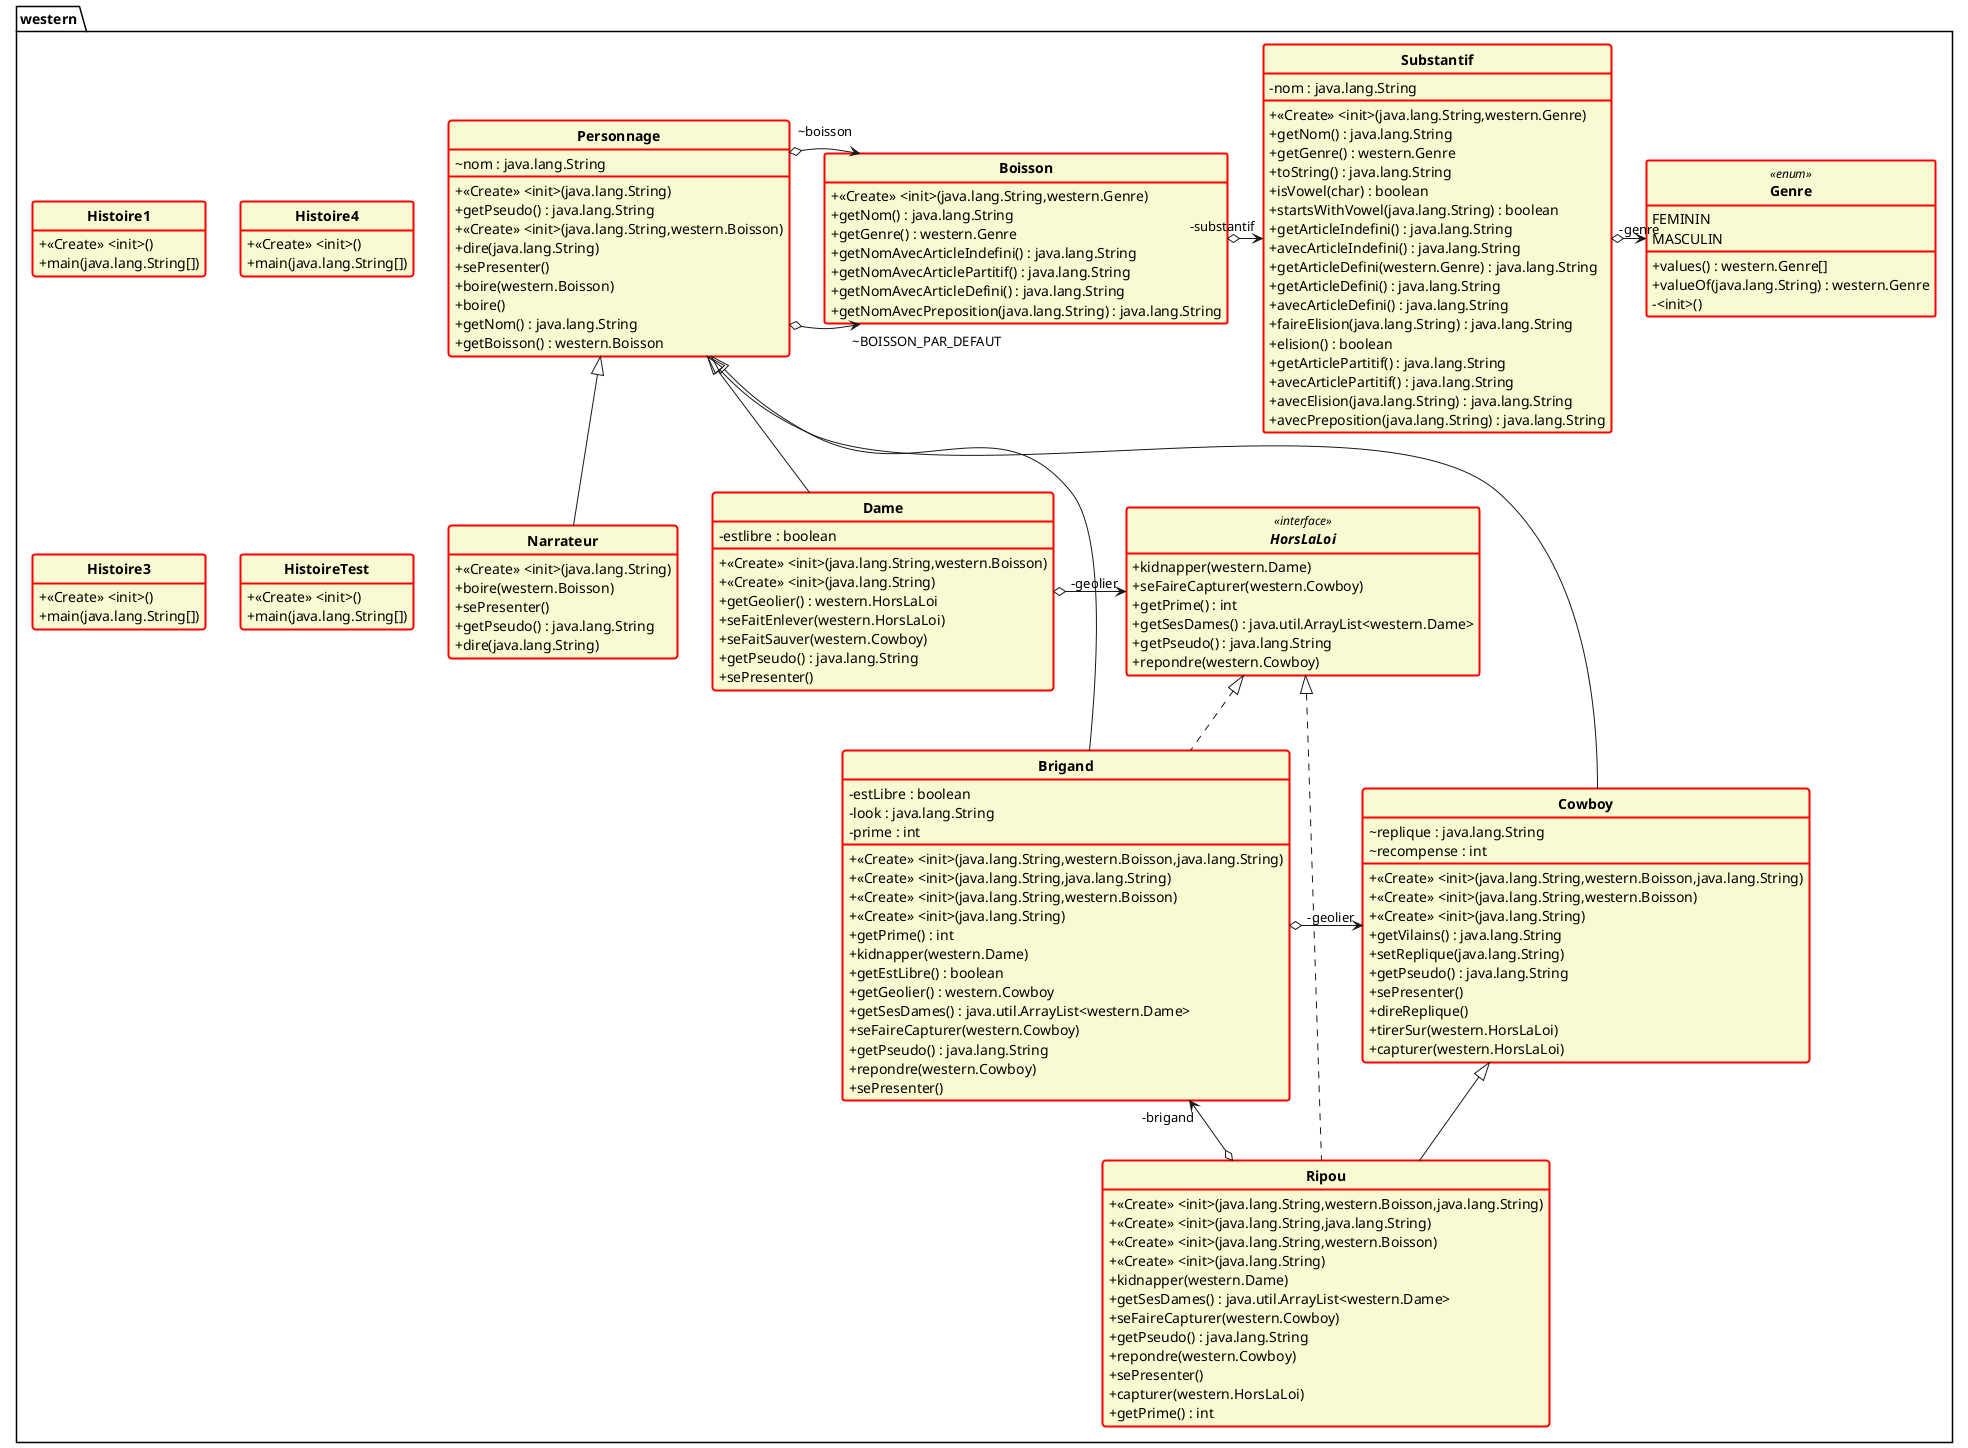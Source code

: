 @startuml

'Code généré automatiquement ;>
skinparam style strictuml
hide empty members
skinparam classAttributeIconSize 0
skinparam classFontStyle Bold
skinparam classbackgroundColor LightGoldenRodYellow
skinparam classbordercolor red
skinparam classattribute none
skinparam classborderthickness 2

package western{
enum Genre <<enum>> {
	FEMININ
	MASCULIN


	+ values() : western.Genre[]
	+ valueOf(java.lang.String) : western.Genre
	- <init>()

}
class Boisson {

	+ <<Create>> <init>(java.lang.String,western.Genre)
	+ getNom() : java.lang.String
	+ getGenre() : western.Genre
	+ getNomAvecArticleIndefini() : java.lang.String
	+ getNomAvecArticlePartitif() : java.lang.String
	+ getNomAvecArticleDefini() : java.lang.String
	+ getNomAvecPreposition(java.lang.String) : java.lang.String
}
	Boisson o-> "-substantif" western.Substantif


class Substantif {
- nom : java.lang.String 

	+ <<Create>> <init>(java.lang.String,western.Genre)
	+ getNom() : java.lang.String
	+ getGenre() : western.Genre
	+ toString() : java.lang.String
	+ isVowel(char) : boolean
	+ startsWithVowel(java.lang.String) : boolean
	+ getArticleIndefini() : java.lang.String
	+ avecArticleIndefini() : java.lang.String
	+ getArticleDefini(western.Genre) : java.lang.String
	+ getArticleDefini() : java.lang.String
	+ avecArticleDefini() : java.lang.String
	+ faireElision(java.lang.String) : java.lang.String
	+ elision() : boolean
	+ getArticlePartitif() : java.lang.String
	+ avecArticlePartitif() : java.lang.String
	+ avecElision(java.lang.String) : java.lang.String
	+ avecPreposition(java.lang.String) : java.lang.String
}
	Substantif o-> "-genre" western.Genre


class Histoire1 {

	+ <<Create>> <init>()
	+ main(java.lang.String[])
}


class Histoire4 {

	+ <<Create>> <init>()
	+ main(java.lang.String[])
}


class Personnage {
~ nom : java.lang.String 

	+ <<Create>> <init>(java.lang.String)
	+ getPseudo() : java.lang.String
	+ <<Create>> <init>(java.lang.String,western.Boisson)
	+ dire(java.lang.String)
	+ sePresenter()
	+ boire(western.Boisson)
	+ boire()
	+ getNom() : java.lang.String
	+ getBoisson() : western.Boisson
}
	Personnage o-> "~BOISSON_PAR_DEFAUT" western.Boisson
	Personnage o-> "~boisson" western.Boisson


class Narrateur extends western.Personnage {

	+ <<Create>> <init>(java.lang.String)
	+ boire(western.Boisson)
	+ sePresenter()
	+ getPseudo() : java.lang.String
	+ dire(java.lang.String)
}


class Brigand extends western.Personnage implements western.HorsLaLoi {
- estLibre : boolean 
- look : java.lang.String 
- prime : int 

	+ <<Create>> <init>(java.lang.String,western.Boisson,java.lang.String)
	+ <<Create>> <init>(java.lang.String,java.lang.String)
	+ <<Create>> <init>(java.lang.String,western.Boisson)
	+ <<Create>> <init>(java.lang.String)
	+ getPrime() : int
	+ kidnapper(western.Dame)
	+ getEstLibre() : boolean
	+ getGeolier() : western.Cowboy
	+ getSesDames() : java.util.ArrayList<western.Dame>
	+ seFaireCapturer(western.Cowboy)
	+ getPseudo() : java.lang.String
	+ repondre(western.Cowboy)
	+ sePresenter()
}
	Brigand o-> "-geolier" western.Cowboy
	


interface HorsLaLoi <<interface>> {
	+ kidnapper(western.Dame)
	+ seFaireCapturer(western.Cowboy)
	+ getPrime() : int
	+ getSesDames() : java.util.ArrayList<western.Dame>
	+ getPseudo() : java.lang.String
	+ repondre(western.Cowboy)
}
class Cowboy extends western.Personnage {
~ replique : java.lang.String 
~ recompense : int 

	+ <<Create>> <init>(java.lang.String,western.Boisson,java.lang.String)
	+ <<Create>> <init>(java.lang.String,western.Boisson)
	+ <<Create>> <init>(java.lang.String)
	+ getVilains() : java.lang.String
	+ setReplique(java.lang.String)
	+ getPseudo() : java.lang.String
	+ sePresenter()
	+ direReplique()
	+ tirerSur(western.HorsLaLoi)
	+ capturer(western.HorsLaLoi)
}
	


class Dame extends western.Personnage {
- estlibre : boolean 

	+ <<Create>> <init>(java.lang.String,western.Boisson)
	+ <<Create>> <init>(java.lang.String)
	+ getGeolier() : western.HorsLaLoi
	+ seFaitEnlever(western.HorsLaLoi)
	+ seFaitSauver(western.Cowboy)
	+ getPseudo() : java.lang.String
	+ sePresenter()
}
	Dame o-> "-geolier" western.HorsLaLoi


class Histoire3 {

	+ <<Create>> <init>()
	+ main(java.lang.String[])
}


class Ripou extends western.Cowboy implements western.HorsLaLoi {

	+ <<Create>> <init>(java.lang.String,western.Boisson,java.lang.String)
	+ <<Create>> <init>(java.lang.String,java.lang.String)
	+ <<Create>> <init>(java.lang.String,western.Boisson)
	+ <<Create>> <init>(java.lang.String)
	+ kidnapper(western.Dame)
	+ getSesDames() : java.util.ArrayList<western.Dame>
	+ seFaireCapturer(western.Cowboy)
	+ getPseudo() : java.lang.String
	+ repondre(western.Cowboy)
	+ sePresenter()
	+ capturer(western.HorsLaLoi)
	+ getPrime() : int
}
	Ripou o-> "-brigand" western.Brigand


class HistoireTest {

	+ <<Create>> <init>()
	+ main(java.lang.String[])
}


}


@enduml